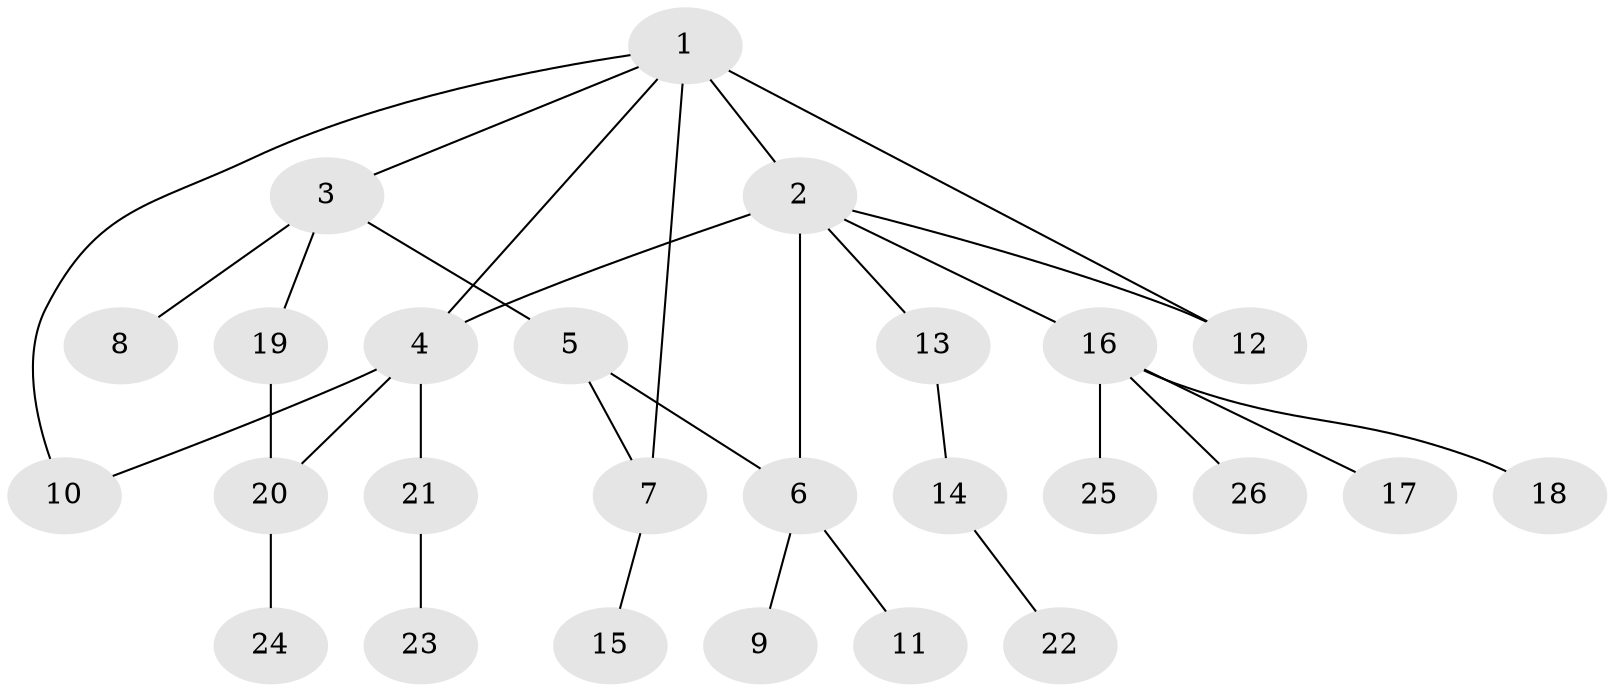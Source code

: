// original degree distribution, {3: 0.09803921568627451, 4: 0.058823529411764705, 5: 0.0196078431372549, 6: 0.0392156862745098, 7: 0.0196078431372549, 10: 0.0196078431372549, 8: 0.0196078431372549, 2: 0.23529411764705882, 1: 0.49019607843137253}
// Generated by graph-tools (version 1.1) at 2025/37/03/09/25 02:37:30]
// undirected, 26 vertices, 31 edges
graph export_dot {
graph [start="1"]
  node [color=gray90,style=filled];
  1;
  2;
  3;
  4;
  5;
  6;
  7;
  8;
  9;
  10;
  11;
  12;
  13;
  14;
  15;
  16;
  17;
  18;
  19;
  20;
  21;
  22;
  23;
  24;
  25;
  26;
  1 -- 2 [weight=1.0];
  1 -- 3 [weight=1.0];
  1 -- 4 [weight=2.0];
  1 -- 7 [weight=5.0];
  1 -- 10 [weight=1.0];
  1 -- 12 [weight=1.0];
  2 -- 4 [weight=2.0];
  2 -- 6 [weight=6.0];
  2 -- 12 [weight=1.0];
  2 -- 13 [weight=1.0];
  2 -- 16 [weight=1.0];
  3 -- 5 [weight=1.0];
  3 -- 8 [weight=1.0];
  3 -- 19 [weight=1.0];
  4 -- 10 [weight=1.0];
  4 -- 20 [weight=1.0];
  4 -- 21 [weight=1.0];
  5 -- 6 [weight=1.0];
  5 -- 7 [weight=1.0];
  6 -- 9 [weight=1.0];
  6 -- 11 [weight=1.0];
  7 -- 15 [weight=1.0];
  13 -- 14 [weight=1.0];
  14 -- 22 [weight=1.0];
  16 -- 17 [weight=1.0];
  16 -- 18 [weight=1.0];
  16 -- 25 [weight=1.0];
  16 -- 26 [weight=1.0];
  19 -- 20 [weight=1.0];
  20 -- 24 [weight=1.0];
  21 -- 23 [weight=1.0];
}

